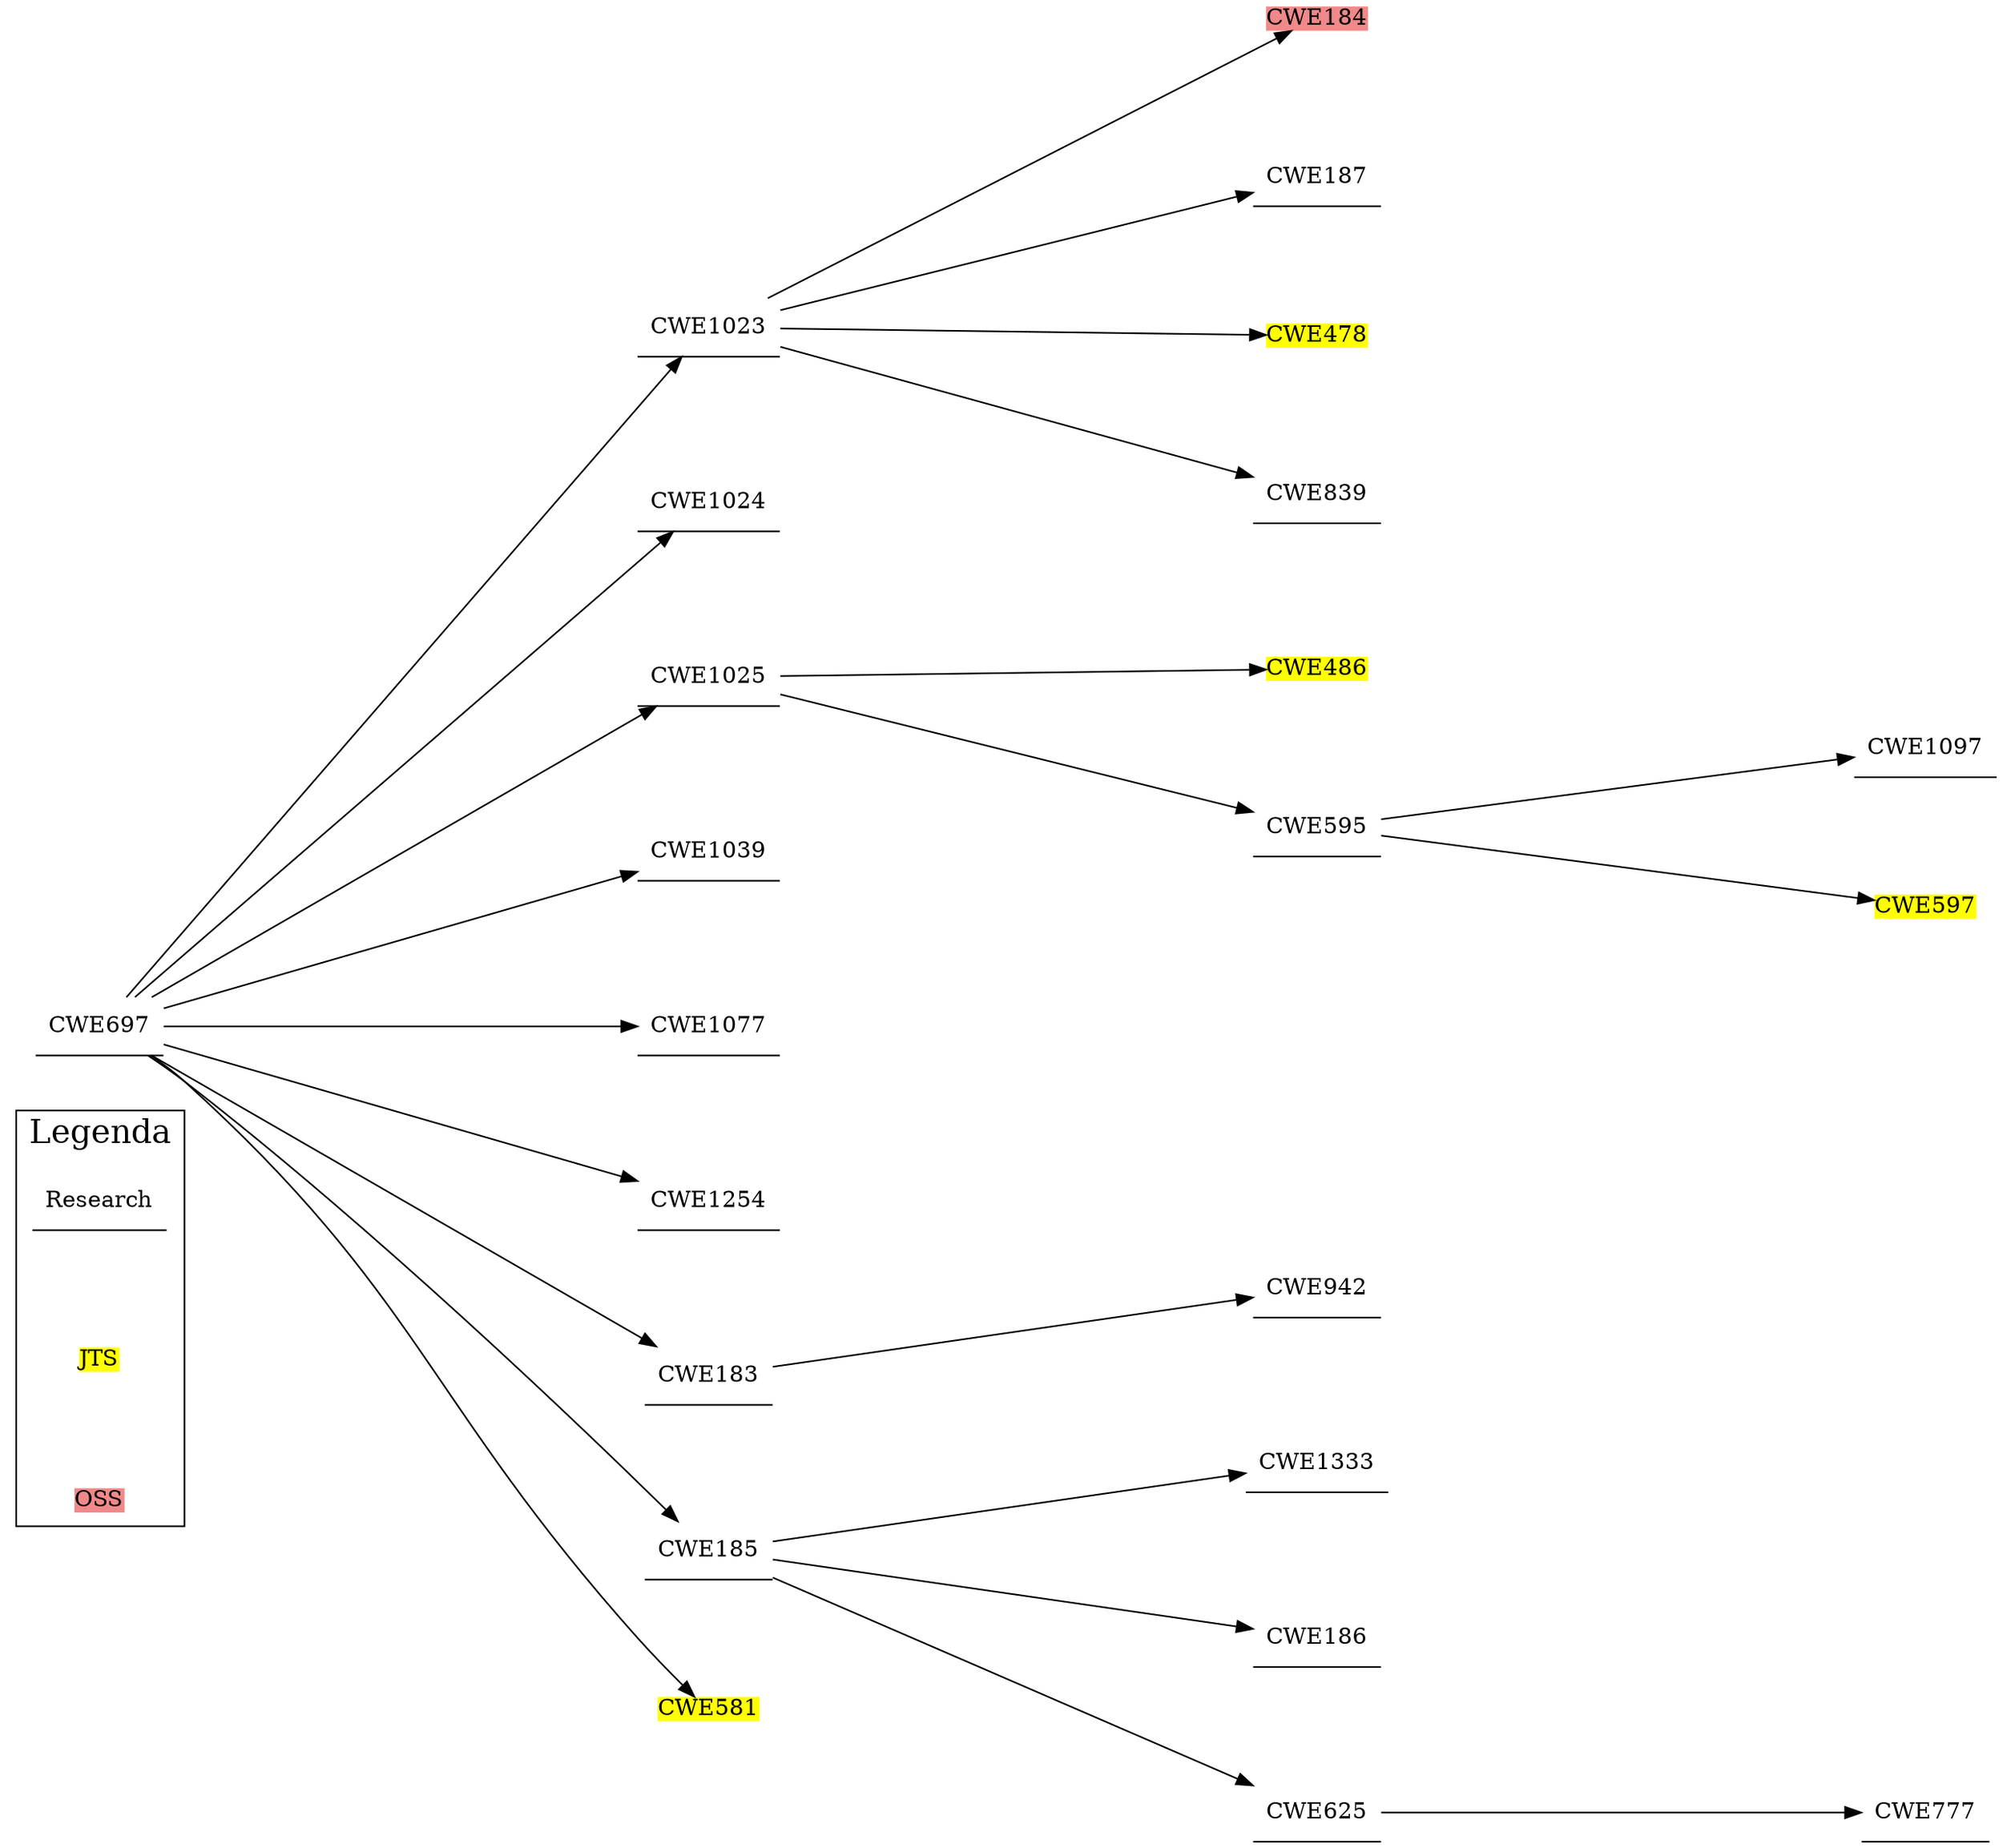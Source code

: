 digraph "Family Tree" {
	graph [nodesep=1 rankdir=LR ranksep=4 splines=true]
	subgraph clusterA {
		node [shape=plaintext]
		label=Legenda
		fontsize=20
		Research [label=Research color=black fillcolor=white shape=underline style=filled]
		JTS [label=JTS color=black fillcolor=yellow shape=plain style=filled]
		OSS [label=OSS color=black fillcolor="#f08989" shape=plain style=filled]
	}
	CWE697 [label=CWE697 color=black fillcolor=white shape=underline style=filled]
	CWE1023 [label=CWE1023 color=black fillcolor=white shape=underline style=filled]
	CWE1024 [label=CWE1024 color=black fillcolor=white shape=underline style=filled]
	CWE1025 [label=CWE1025 color=black fillcolor=white shape=underline style=filled]
	CWE1039 [label=CWE1039 color=black fillcolor=white shape=underline style=filled]
	CWE1077 [label=CWE1077 color=black fillcolor=white shape=underline style=filled]
	CWE1254 [label=CWE1254 color=black fillcolor=white shape=underline style=filled]
	CWE183 [label=CWE183 color=black fillcolor=white shape=underline style=filled]
	CWE185 [label=CWE185 color=black fillcolor=white shape=underline style=filled]
	CWE581 [label=CWE581 color=black fillcolor=yellow shape=plain style=filled]
	CWE184 [label=CWE184 color=black fillcolor="#f08989" shape=plain style=filled]
	CWE187 [label=CWE187 color=black fillcolor=white shape=underline style=filled]
	CWE478 [label=CWE478 color=black fillcolor=yellow shape=plain style=filled]
	CWE839 [label=CWE839 color=black fillcolor=white shape=underline style=filled]
	CWE486 [label=CWE486 color=black fillcolor=yellow shape=plain style=filled]
	CWE595 [label=CWE595 color=black fillcolor=white shape=underline style=filled]
	CWE942 [label=CWE942 color=black fillcolor=white shape=underline style=filled]
	CWE1333 [label=CWE1333 color=black fillcolor=white shape=underline style=filled]
	CWE186 [label=CWE186 color=black fillcolor=white shape=underline style=filled]
	CWE625 [label=CWE625 color=black fillcolor=white shape=underline style=filled]
	CWE1097 [label=CWE1097 color=black fillcolor=white shape=underline style=filled]
	CWE597 [label=CWE597 color=black fillcolor=yellow shape=plain style=filled]
	CWE777 [label=CWE777 color=black fillcolor=white shape=underline style=filled]
	CWE697 -> CWE1023
	CWE697 -> CWE1024
	CWE697 -> CWE1025
	CWE697 -> CWE1039
	CWE697 -> CWE1077
	CWE697 -> CWE1254
	CWE697 -> CWE183
	CWE697 -> CWE185
	CWE697 -> CWE581
	CWE1023 -> CWE184
	CWE1023 -> CWE187
	CWE1023 -> CWE478
	CWE1023 -> CWE839
	CWE1025 -> CWE486
	CWE1025 -> CWE595
	CWE183 -> CWE942
	CWE185 -> CWE1333
	CWE185 -> CWE186
	CWE185 -> CWE625
	CWE595 -> CWE1097
	CWE595 -> CWE597
	CWE625 -> CWE777
}
